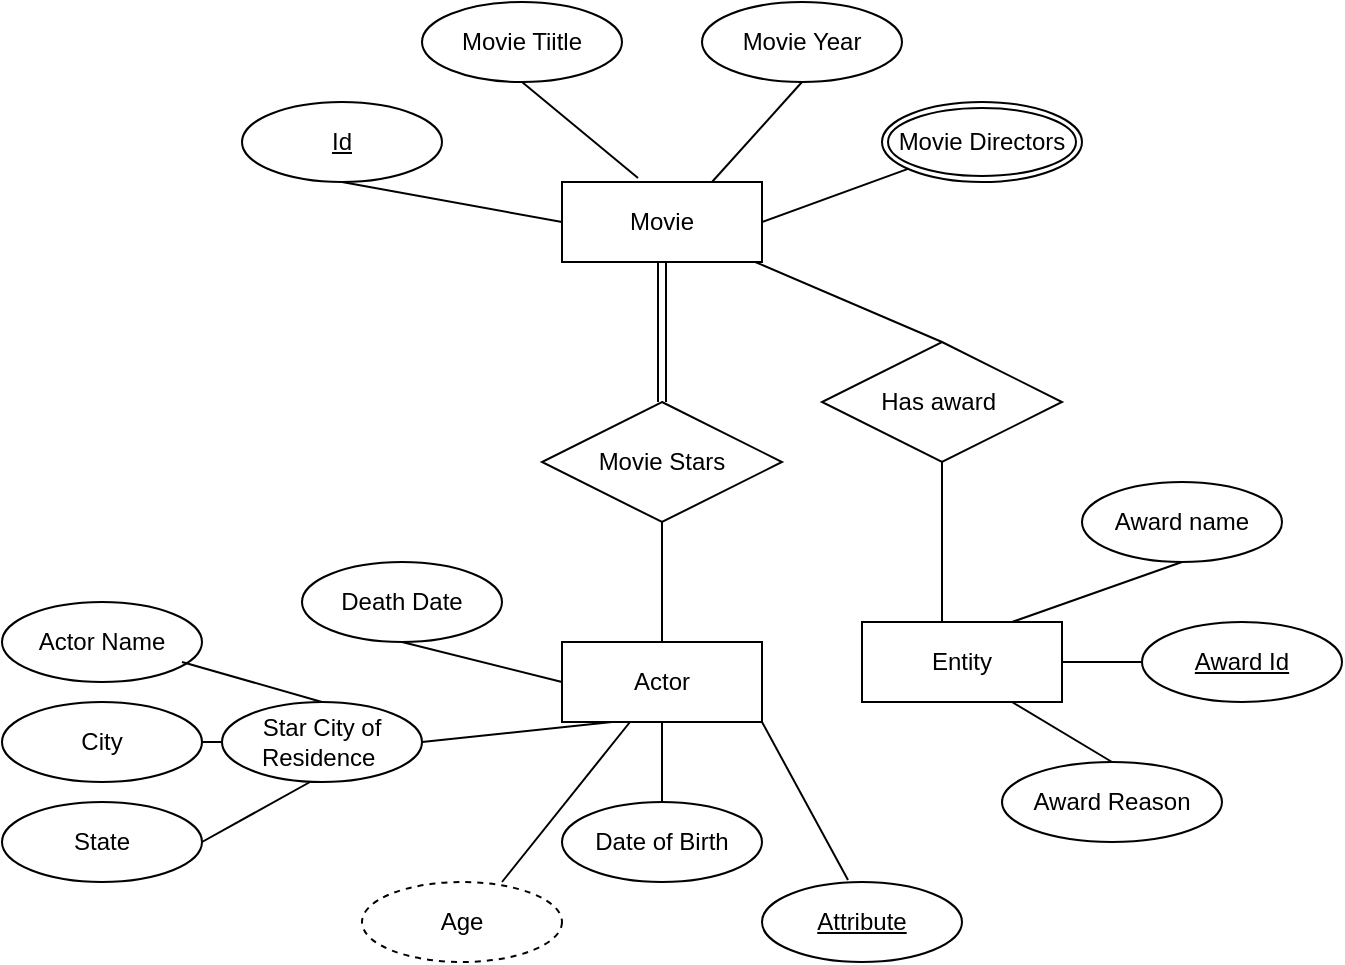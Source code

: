 <mxfile version="17.1.3" type="github">
  <diagram id="R2lEEEUBdFMjLlhIrx00" name="Page-1">
    <mxGraphModel dx="659" dy="753" grid="1" gridSize="10" guides="1" tooltips="1" connect="1" arrows="1" fold="1" page="1" pageScale="1" pageWidth="850" pageHeight="1100" math="0" shadow="0" extFonts="Permanent Marker^https://fonts.googleapis.com/css?family=Permanent+Marker">
      <root>
        <mxCell id="0" />
        <mxCell id="1" parent="0" />
        <mxCell id="Rf7-sZ_YgoVJmVuPgXPD-1" value="Movie" style="whiteSpace=wrap;html=1;align=center;" vertex="1" parent="1">
          <mxGeometry x="370" y="260" width="100" height="40" as="geometry" />
        </mxCell>
        <mxCell id="Rf7-sZ_YgoVJmVuPgXPD-4" value="Movie Tiitle" style="ellipse;whiteSpace=wrap;html=1;align=center;" vertex="1" parent="1">
          <mxGeometry x="300" y="170" width="100" height="40" as="geometry" />
        </mxCell>
        <mxCell id="Rf7-sZ_YgoVJmVuPgXPD-9" value="Movie Year" style="ellipse;whiteSpace=wrap;html=1;align=center;" vertex="1" parent="1">
          <mxGeometry x="440" y="170" width="100" height="40" as="geometry" />
        </mxCell>
        <mxCell id="Rf7-sZ_YgoVJmVuPgXPD-15" value="" style="endArrow=none;html=1;rounded=0;exitX=0.5;exitY=1;exitDx=0;exitDy=0;entryX=0.38;entryY=-0.05;entryDx=0;entryDy=0;entryPerimeter=0;" edge="1" parent="1" source="Rf7-sZ_YgoVJmVuPgXPD-4" target="Rf7-sZ_YgoVJmVuPgXPD-1">
          <mxGeometry relative="1" as="geometry">
            <mxPoint x="340" y="280" as="sourcePoint" />
            <mxPoint x="500" y="280" as="targetPoint" />
          </mxGeometry>
        </mxCell>
        <mxCell id="Rf7-sZ_YgoVJmVuPgXPD-16" value="" style="endArrow=none;html=1;rounded=0;entryX=0.75;entryY=0;entryDx=0;entryDy=0;exitX=0.5;exitY=1;exitDx=0;exitDy=0;" edge="1" parent="1" source="Rf7-sZ_YgoVJmVuPgXPD-9" target="Rf7-sZ_YgoVJmVuPgXPD-1">
          <mxGeometry relative="1" as="geometry">
            <mxPoint x="490" y="220" as="sourcePoint" />
            <mxPoint x="500" y="280" as="targetPoint" />
          </mxGeometry>
        </mxCell>
        <mxCell id="Rf7-sZ_YgoVJmVuPgXPD-19" value="Movie Directors" style="ellipse;shape=doubleEllipse;margin=3;whiteSpace=wrap;html=1;align=center;" vertex="1" parent="1">
          <mxGeometry x="530" y="220" width="100" height="40" as="geometry" />
        </mxCell>
        <mxCell id="Rf7-sZ_YgoVJmVuPgXPD-20" value="" style="endArrow=none;html=1;rounded=0;exitX=1;exitY=0.5;exitDx=0;exitDy=0;" edge="1" parent="1" source="Rf7-sZ_YgoVJmVuPgXPD-1" target="Rf7-sZ_YgoVJmVuPgXPD-19">
          <mxGeometry relative="1" as="geometry">
            <mxPoint x="290" y="290" as="sourcePoint" />
            <mxPoint x="450" y="290" as="targetPoint" />
          </mxGeometry>
        </mxCell>
        <mxCell id="Rf7-sZ_YgoVJmVuPgXPD-21" value="Id" style="ellipse;whiteSpace=wrap;html=1;align=center;fontStyle=4;" vertex="1" parent="1">
          <mxGeometry x="210" y="220" width="100" height="40" as="geometry" />
        </mxCell>
        <mxCell id="Rf7-sZ_YgoVJmVuPgXPD-22" value="" style="endArrow=none;html=1;rounded=0;exitX=0.5;exitY=1;exitDx=0;exitDy=0;entryX=0;entryY=0.5;entryDx=0;entryDy=0;" edge="1" parent="1" source="Rf7-sZ_YgoVJmVuPgXPD-21" target="Rf7-sZ_YgoVJmVuPgXPD-1">
          <mxGeometry relative="1" as="geometry">
            <mxPoint x="290" y="290" as="sourcePoint" />
            <mxPoint x="450" y="290" as="targetPoint" />
          </mxGeometry>
        </mxCell>
        <mxCell id="Rf7-sZ_YgoVJmVuPgXPD-25" value="" style="shape=link;html=1;rounded=0;exitX=0.5;exitY=1;exitDx=0;exitDy=0;" edge="1" parent="1" source="Rf7-sZ_YgoVJmVuPgXPD-1">
          <mxGeometry relative="1" as="geometry">
            <mxPoint x="280" y="380" as="sourcePoint" />
            <mxPoint x="420" y="370" as="targetPoint" />
          </mxGeometry>
        </mxCell>
        <mxCell id="Rf7-sZ_YgoVJmVuPgXPD-28" value="Movie Stars" style="shape=rhombus;perimeter=rhombusPerimeter;whiteSpace=wrap;html=1;align=center;" vertex="1" parent="1">
          <mxGeometry x="360" y="370" width="120" height="60" as="geometry" />
        </mxCell>
        <mxCell id="Rf7-sZ_YgoVJmVuPgXPD-29" value="" style="endArrow=none;html=1;rounded=0;exitX=0.5;exitY=1;exitDx=0;exitDy=0;" edge="1" parent="1" source="Rf7-sZ_YgoVJmVuPgXPD-28">
          <mxGeometry relative="1" as="geometry">
            <mxPoint x="350" y="330" as="sourcePoint" />
            <mxPoint x="420" y="490" as="targetPoint" />
          </mxGeometry>
        </mxCell>
        <mxCell id="Rf7-sZ_YgoVJmVuPgXPD-30" value="Actor" style="whiteSpace=wrap;html=1;align=center;" vertex="1" parent="1">
          <mxGeometry x="370" y="490" width="100" height="40" as="geometry" />
        </mxCell>
        <mxCell id="Rf7-sZ_YgoVJmVuPgXPD-31" value="" style="endArrow=none;html=1;rounded=0;exitX=0.5;exitY=1;exitDx=0;exitDy=0;" edge="1" parent="1" source="Rf7-sZ_YgoVJmVuPgXPD-30">
          <mxGeometry relative="1" as="geometry">
            <mxPoint x="350" y="570" as="sourcePoint" />
            <mxPoint x="420" y="570" as="targetPoint" />
          </mxGeometry>
        </mxCell>
        <mxCell id="Rf7-sZ_YgoVJmVuPgXPD-32" value="Date of Birth" style="ellipse;whiteSpace=wrap;html=1;align=center;" vertex="1" parent="1">
          <mxGeometry x="370" y="570" width="100" height="40" as="geometry" />
        </mxCell>
        <mxCell id="Rf7-sZ_YgoVJmVuPgXPD-33" value="Star City of Residence&amp;nbsp;" style="ellipse;whiteSpace=wrap;html=1;align=center;" vertex="1" parent="1">
          <mxGeometry x="200" y="520" width="100" height="40" as="geometry" />
        </mxCell>
        <mxCell id="Rf7-sZ_YgoVJmVuPgXPD-35" value="Death Date" style="ellipse;whiteSpace=wrap;html=1;align=center;" vertex="1" parent="1">
          <mxGeometry x="240" y="450" width="100" height="40" as="geometry" />
        </mxCell>
        <mxCell id="Rf7-sZ_YgoVJmVuPgXPD-37" value="" style="endArrow=none;html=1;rounded=0;exitX=1;exitY=0.5;exitDx=0;exitDy=0;entryX=0.25;entryY=1;entryDx=0;entryDy=0;" edge="1" parent="1" source="Rf7-sZ_YgoVJmVuPgXPD-33" target="Rf7-sZ_YgoVJmVuPgXPD-30">
          <mxGeometry relative="1" as="geometry">
            <mxPoint x="180" y="670" as="sourcePoint" />
            <mxPoint x="340" y="670" as="targetPoint" />
          </mxGeometry>
        </mxCell>
        <mxCell id="Rf7-sZ_YgoVJmVuPgXPD-38" value="" style="endArrow=none;html=1;rounded=0;exitX=1;exitY=0.5;exitDx=0;exitDy=0;entryX=0.34;entryY=1;entryDx=0;entryDy=0;entryPerimeter=0;" edge="1" parent="1" target="Rf7-sZ_YgoVJmVuPgXPD-30">
          <mxGeometry relative="1" as="geometry">
            <mxPoint x="340" y="610" as="sourcePoint" />
            <mxPoint x="350" y="680" as="targetPoint" />
          </mxGeometry>
        </mxCell>
        <mxCell id="Rf7-sZ_YgoVJmVuPgXPD-39" value="" style="endArrow=none;html=1;rounded=0;exitX=0.5;exitY=1;exitDx=0;exitDy=0;entryX=0;entryY=0.5;entryDx=0;entryDy=0;" edge="1" parent="1" source="Rf7-sZ_YgoVJmVuPgXPD-35" target="Rf7-sZ_YgoVJmVuPgXPD-30">
          <mxGeometry relative="1" as="geometry">
            <mxPoint x="200" y="690" as="sourcePoint" />
            <mxPoint x="360" y="690" as="targetPoint" />
          </mxGeometry>
        </mxCell>
        <mxCell id="Rf7-sZ_YgoVJmVuPgXPD-41" value="Age" style="ellipse;whiteSpace=wrap;html=1;align=center;dashed=1;" vertex="1" parent="1">
          <mxGeometry x="270" y="610" width="100" height="40" as="geometry" />
        </mxCell>
        <mxCell id="Rf7-sZ_YgoVJmVuPgXPD-42" value="Attribute" style="ellipse;whiteSpace=wrap;html=1;align=center;fontStyle=4;" vertex="1" parent="1">
          <mxGeometry x="470" y="610" width="100" height="40" as="geometry" />
        </mxCell>
        <mxCell id="Rf7-sZ_YgoVJmVuPgXPD-43" value="" style="endArrow=none;html=1;rounded=0;exitX=1;exitY=1;exitDx=0;exitDy=0;entryX=0.43;entryY=-0.025;entryDx=0;entryDy=0;entryPerimeter=0;" edge="1" parent="1" source="Rf7-sZ_YgoVJmVuPgXPD-30" target="Rf7-sZ_YgoVJmVuPgXPD-42">
          <mxGeometry relative="1" as="geometry">
            <mxPoint x="450" y="550" as="sourcePoint" />
            <mxPoint x="610" y="550" as="targetPoint" />
          </mxGeometry>
        </mxCell>
        <mxCell id="Rf7-sZ_YgoVJmVuPgXPD-44" value="City" style="ellipse;whiteSpace=wrap;html=1;align=center;" vertex="1" parent="1">
          <mxGeometry x="90" y="520" width="100" height="40" as="geometry" />
        </mxCell>
        <mxCell id="Rf7-sZ_YgoVJmVuPgXPD-45" value="State" style="ellipse;whiteSpace=wrap;html=1;align=center;" vertex="1" parent="1">
          <mxGeometry x="90" y="570" width="100" height="40" as="geometry" />
        </mxCell>
        <mxCell id="Rf7-sZ_YgoVJmVuPgXPD-46" value="Actor Name" style="ellipse;whiteSpace=wrap;html=1;align=center;" vertex="1" parent="1">
          <mxGeometry x="90" y="470" width="100" height="40" as="geometry" />
        </mxCell>
        <mxCell id="Rf7-sZ_YgoVJmVuPgXPD-47" value="" style="endArrow=none;html=1;rounded=0;exitX=0.9;exitY=0.75;exitDx=0;exitDy=0;exitPerimeter=0;entryX=0.5;entryY=0;entryDx=0;entryDy=0;" edge="1" parent="1" source="Rf7-sZ_YgoVJmVuPgXPD-46" target="Rf7-sZ_YgoVJmVuPgXPD-33">
          <mxGeometry relative="1" as="geometry">
            <mxPoint x="100" y="510" as="sourcePoint" />
            <mxPoint x="260" y="510" as="targetPoint" />
          </mxGeometry>
        </mxCell>
        <mxCell id="Rf7-sZ_YgoVJmVuPgXPD-49" value="" style="endArrow=none;html=1;rounded=0;exitX=1;exitY=0.5;exitDx=0;exitDy=0;entryX=0;entryY=0.5;entryDx=0;entryDy=0;" edge="1" parent="1" source="Rf7-sZ_YgoVJmVuPgXPD-44" target="Rf7-sZ_YgoVJmVuPgXPD-33">
          <mxGeometry relative="1" as="geometry">
            <mxPoint x="210" y="810" as="sourcePoint" />
            <mxPoint x="370" y="810" as="targetPoint" />
          </mxGeometry>
        </mxCell>
        <mxCell id="Rf7-sZ_YgoVJmVuPgXPD-50" value="" style="endArrow=none;html=1;rounded=0;exitX=1;exitY=0.5;exitDx=0;exitDy=0;entryX=0.44;entryY=1;entryDx=0;entryDy=0;entryPerimeter=0;" edge="1" parent="1" source="Rf7-sZ_YgoVJmVuPgXPD-45" target="Rf7-sZ_YgoVJmVuPgXPD-33">
          <mxGeometry relative="1" as="geometry">
            <mxPoint x="220" y="820" as="sourcePoint" />
            <mxPoint x="380" y="820" as="targetPoint" />
          </mxGeometry>
        </mxCell>
        <mxCell id="Rf7-sZ_YgoVJmVuPgXPD-53" value="" style="endArrow=none;html=1;rounded=0;" edge="1" parent="1" source="Rf7-sZ_YgoVJmVuPgXPD-1">
          <mxGeometry relative="1" as="geometry">
            <mxPoint x="580" y="490" as="sourcePoint" />
            <mxPoint x="560" y="340" as="targetPoint" />
          </mxGeometry>
        </mxCell>
        <mxCell id="Rf7-sZ_YgoVJmVuPgXPD-54" value="Has award&amp;nbsp;" style="shape=rhombus;perimeter=rhombusPerimeter;whiteSpace=wrap;html=1;align=center;" vertex="1" parent="1">
          <mxGeometry x="500" y="340" width="120" height="60" as="geometry" />
        </mxCell>
        <mxCell id="Rf7-sZ_YgoVJmVuPgXPD-55" value="" style="endArrow=none;html=1;rounded=0;exitX=0.5;exitY=1;exitDx=0;exitDy=0;" edge="1" parent="1" source="Rf7-sZ_YgoVJmVuPgXPD-54">
          <mxGeometry relative="1" as="geometry">
            <mxPoint x="410" y="540" as="sourcePoint" />
            <mxPoint x="560" y="480" as="targetPoint" />
          </mxGeometry>
        </mxCell>
        <mxCell id="Rf7-sZ_YgoVJmVuPgXPD-56" value="Entity" style="whiteSpace=wrap;html=1;align=center;" vertex="1" parent="1">
          <mxGeometry x="520" y="480" width="100" height="40" as="geometry" />
        </mxCell>
        <mxCell id="Rf7-sZ_YgoVJmVuPgXPD-57" value="Award Reason" style="ellipse;whiteSpace=wrap;html=1;align=center;" vertex="1" parent="1">
          <mxGeometry x="590" y="550" width="110" height="40" as="geometry" />
        </mxCell>
        <mxCell id="Rf7-sZ_YgoVJmVuPgXPD-59" value="Award name" style="ellipse;whiteSpace=wrap;html=1;align=center;" vertex="1" parent="1">
          <mxGeometry x="630" y="410" width="100" height="40" as="geometry" />
        </mxCell>
        <mxCell id="Rf7-sZ_YgoVJmVuPgXPD-60" value="" style="endArrow=none;html=1;rounded=0;exitX=0.75;exitY=1;exitDx=0;exitDy=0;entryX=0.5;entryY=0;entryDx=0;entryDy=0;" edge="1" parent="1" source="Rf7-sZ_YgoVJmVuPgXPD-56" target="Rf7-sZ_YgoVJmVuPgXPD-57">
          <mxGeometry relative="1" as="geometry">
            <mxPoint x="410" y="540" as="sourcePoint" />
            <mxPoint x="570" y="540" as="targetPoint" />
          </mxGeometry>
        </mxCell>
        <mxCell id="Rf7-sZ_YgoVJmVuPgXPD-61" value="" style="endArrow=none;html=1;rounded=0;exitX=1;exitY=0.5;exitDx=0;exitDy=0;entryX=0;entryY=0.5;entryDx=0;entryDy=0;" edge="1" parent="1" source="Rf7-sZ_YgoVJmVuPgXPD-56" target="Rf7-sZ_YgoVJmVuPgXPD-65">
          <mxGeometry relative="1" as="geometry">
            <mxPoint x="580" y="490" as="sourcePoint" />
            <mxPoint x="650" y="500" as="targetPoint" />
          </mxGeometry>
        </mxCell>
        <mxCell id="Rf7-sZ_YgoVJmVuPgXPD-63" value="" style="endArrow=none;html=1;rounded=0;exitX=0.75;exitY=0;exitDx=0;exitDy=0;entryX=0.5;entryY=1;entryDx=0;entryDy=0;" edge="1" parent="1" source="Rf7-sZ_YgoVJmVuPgXPD-56" target="Rf7-sZ_YgoVJmVuPgXPD-59">
          <mxGeometry relative="1" as="geometry">
            <mxPoint x="590" y="500" as="sourcePoint" />
            <mxPoint x="750" y="500" as="targetPoint" />
          </mxGeometry>
        </mxCell>
        <mxCell id="Rf7-sZ_YgoVJmVuPgXPD-65" value="Award Id" style="ellipse;whiteSpace=wrap;html=1;align=center;fontStyle=4;" vertex="1" parent="1">
          <mxGeometry x="660" y="480" width="100" height="40" as="geometry" />
        </mxCell>
      </root>
    </mxGraphModel>
  </diagram>
</mxfile>
